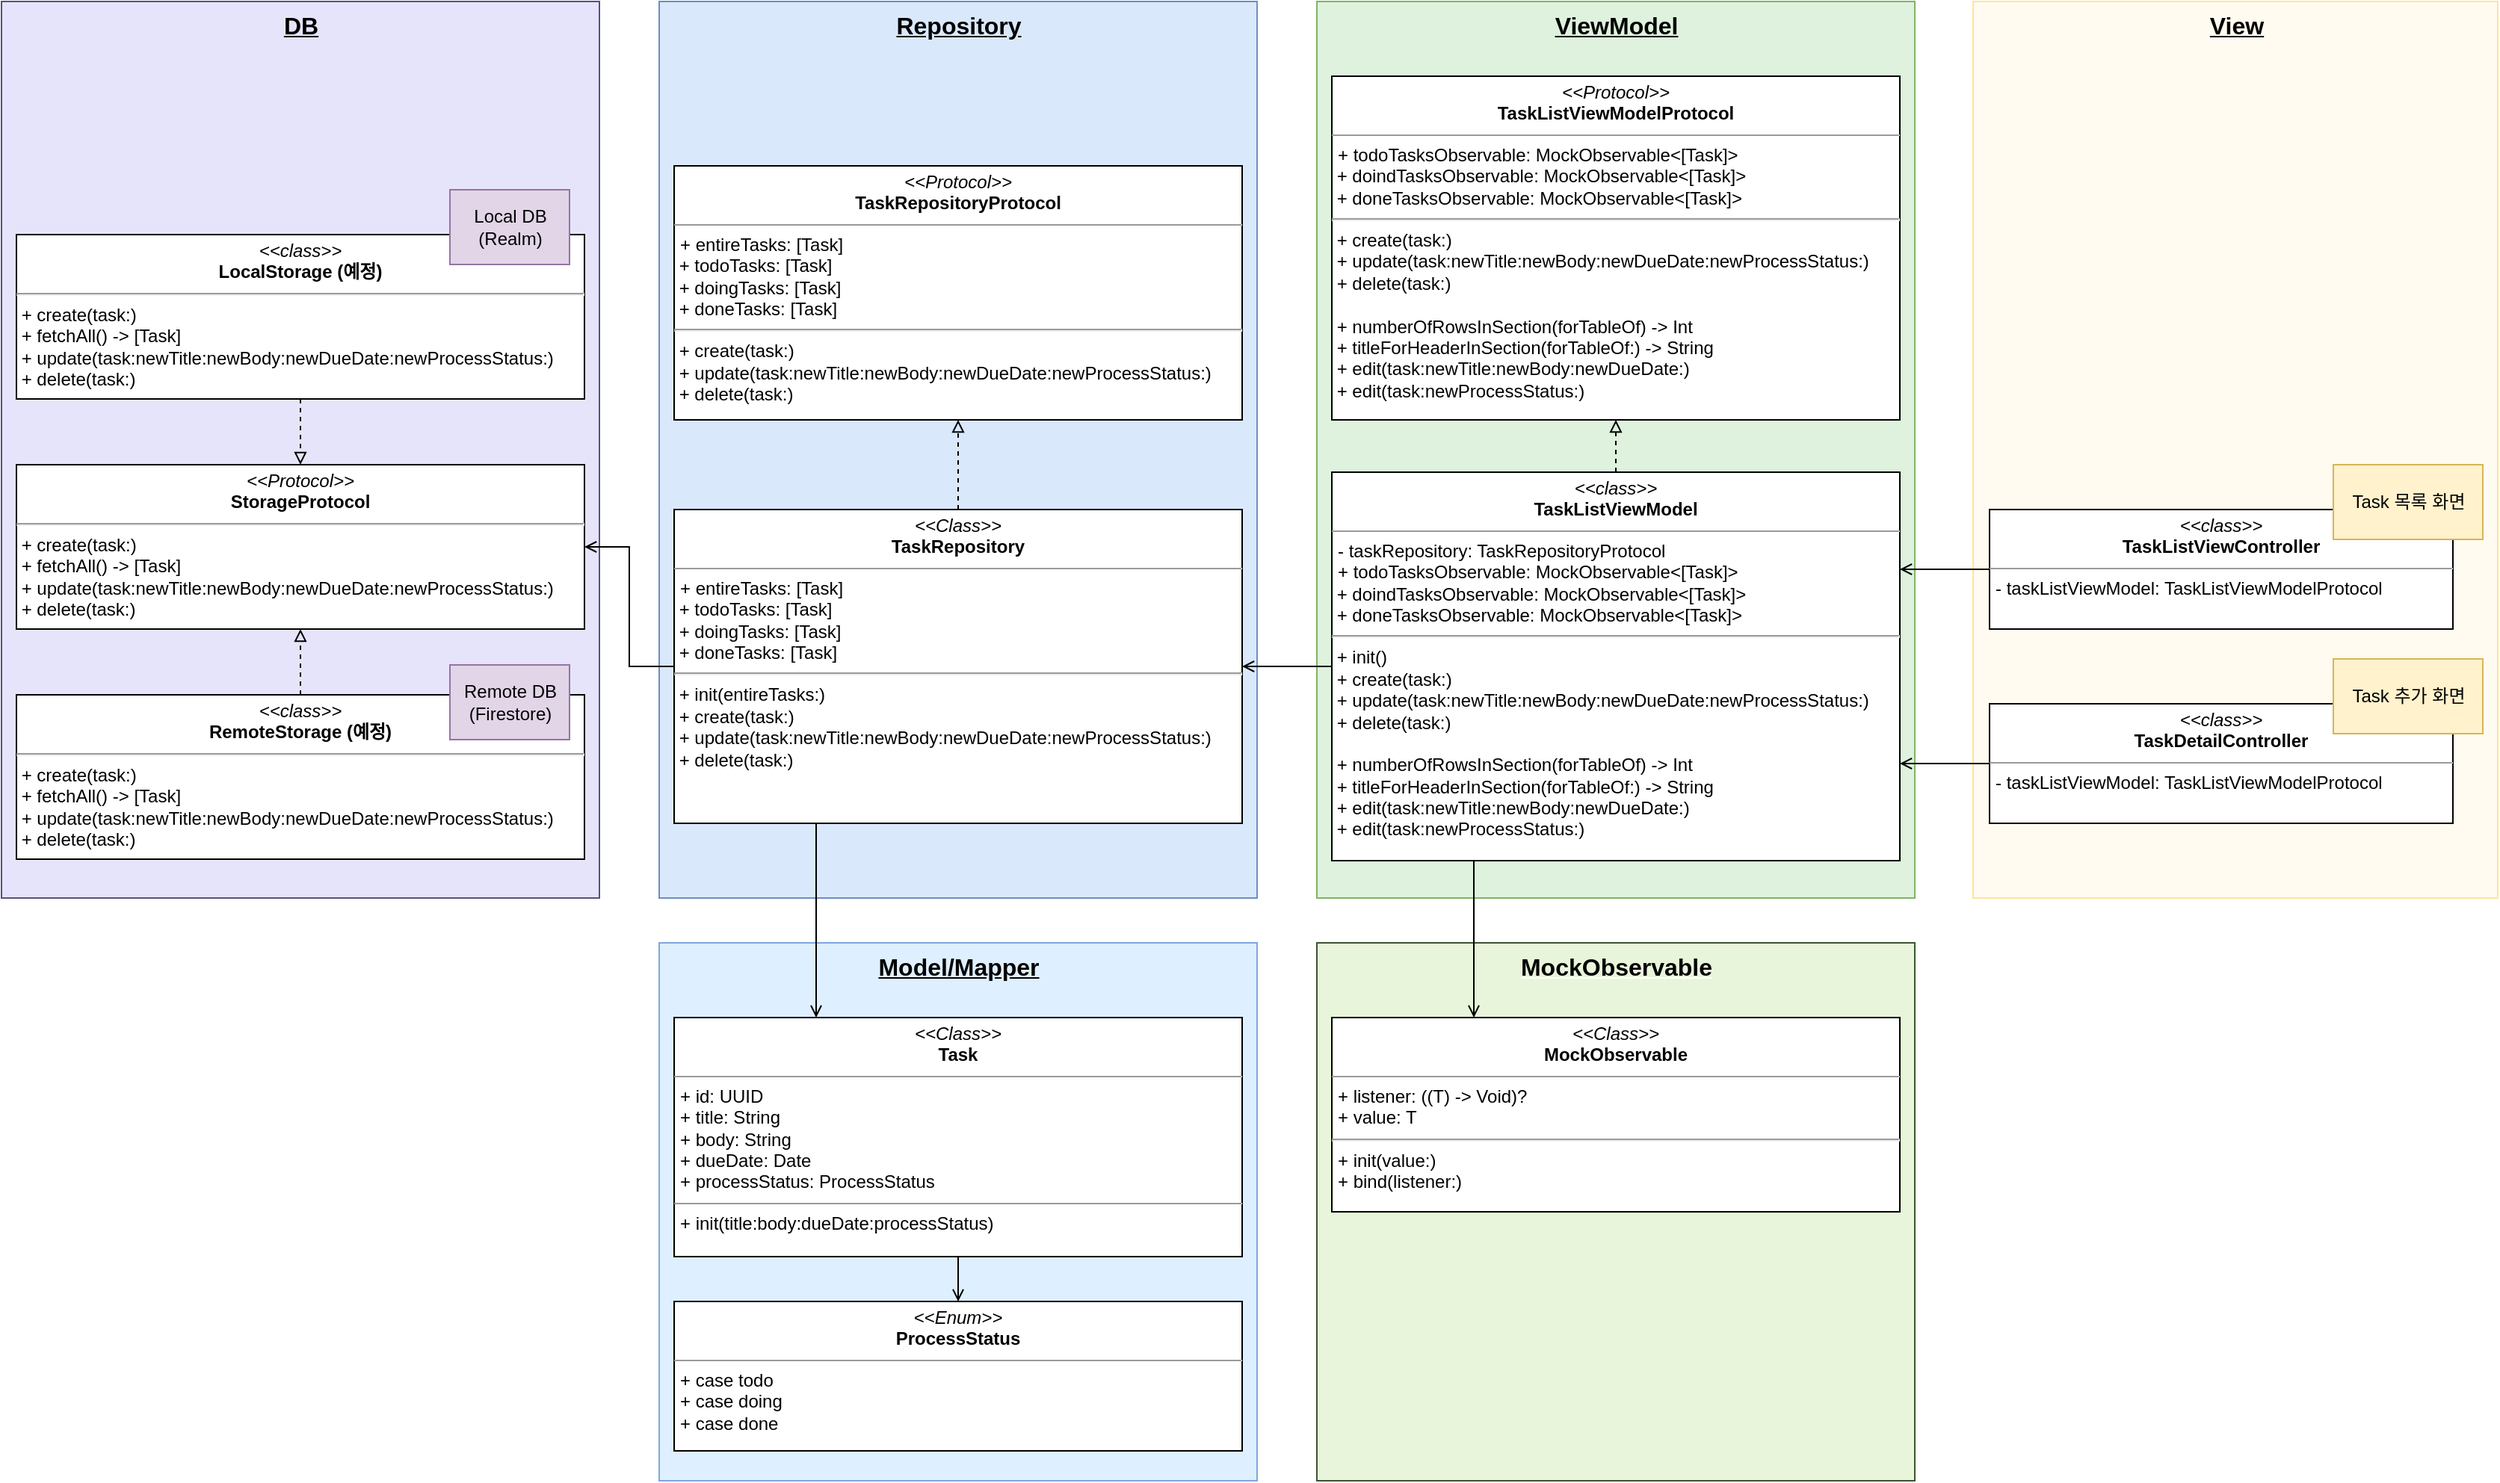 <mxfile version="16.6.7" type="github">
  <diagram name="Page-1" id="c4acf3e9-155e-7222-9cf6-157b1a14988f">
    <mxGraphModel dx="2874" dy="1398" grid="1" gridSize="10" guides="1" tooltips="1" connect="1" arrows="1" fold="1" page="1" pageScale="1" pageWidth="850" pageHeight="1100" background="none" math="0" shadow="0">
      <root>
        <mxCell id="0" />
        <mxCell id="1" parent="0" />
        <mxCell id="PyNwUk2rie4rai_L8FyX-1" value="Model/Mapper" style="html=1;fillColor=#DEF0FF;strokeColor=#7EA6E0;verticalAlign=top;fontStyle=5;fontSize=16;" vertex="1" parent="1">
          <mxGeometry x="80" y="670" width="400" height="360" as="geometry" />
        </mxCell>
        <mxCell id="PyNwUk2rie4rai_L8FyX-2" value="View" style="html=1;fillColor=#FFFBF0;strokeColor=#FFE599;verticalAlign=top;fontStyle=5;fontSize=16;" vertex="1" parent="1">
          <mxGeometry x="959" y="40" width="351" height="600" as="geometry" />
        </mxCell>
        <mxCell id="PyNwUk2rie4rai_L8FyX-3" value="ViewModel" style="html=1;fillColor=#DEF2DD;strokeColor=#82b366;verticalAlign=top;fontStyle=5;fontSize=16;" vertex="1" parent="1">
          <mxGeometry x="520" y="40" width="400" height="600" as="geometry" />
        </mxCell>
        <mxCell id="PyNwUk2rie4rai_L8FyX-4" value="Repository" style="html=1;fillColor=#dae8fc;strokeColor=#6c8ebf;verticalAlign=top;fontStyle=5;fontSize=16;" vertex="1" parent="1">
          <mxGeometry x="80" y="40" width="400" height="600" as="geometry" />
        </mxCell>
        <mxCell id="PyNwUk2rie4rai_L8FyX-58" value="" style="edgeStyle=orthogonalEdgeStyle;rounded=0;orthogonalLoop=1;jettySize=auto;html=1;endArrow=open;endFill=0;" edge="1" parent="1" source="PyNwUk2rie4rai_L8FyX-9" target="PyNwUk2rie4rai_L8FyX-10">
          <mxGeometry relative="1" as="geometry" />
        </mxCell>
        <mxCell id="PyNwUk2rie4rai_L8FyX-9" value="&lt;p style=&quot;margin: 0px ; margin-top: 4px ; text-align: center&quot;&gt;&lt;i&gt;&amp;lt;&amp;lt;Class&amp;gt;&amp;gt;&lt;/i&gt;&lt;br&gt;&lt;b&gt;Task&lt;/b&gt;&lt;/p&gt;&lt;hr size=&quot;1&quot;&gt;&lt;p style=&quot;margin: 0px ; margin-left: 4px&quot;&gt;+ id: UUID&lt;br&gt;+ title: String&lt;/p&gt;&lt;p style=&quot;margin: 0px ; margin-left: 4px&quot;&gt;+ body: String&lt;/p&gt;&lt;p style=&quot;margin: 0px ; margin-left: 4px&quot;&gt;+ dueDate: Date&lt;/p&gt;&lt;p style=&quot;margin: 0px ; margin-left: 4px&quot;&gt;+ processStatus: ProcessStatus&lt;/p&gt;&lt;hr size=&quot;1&quot;&gt;&lt;p style=&quot;margin: 0px ; margin-left: 4px&quot;&gt;+ init(title:body:dueDate:processStatus)&lt;br&gt;&lt;/p&gt;" style="verticalAlign=top;align=left;overflow=fill;fontSize=12;fontFamily=Helvetica;html=1;rounded=0;shadow=0;comic=0;labelBackgroundColor=none;strokeWidth=1" vertex="1" parent="1">
          <mxGeometry x="90" y="720" width="380" height="160" as="geometry" />
        </mxCell>
        <mxCell id="PyNwUk2rie4rai_L8FyX-10" value="&lt;p style=&quot;margin: 0px ; margin-top: 4px ; text-align: center&quot;&gt;&lt;i&gt;&amp;lt;&amp;lt;Enum&amp;gt;&amp;gt;&lt;/i&gt;&lt;br&gt;&lt;b&gt;ProcessStatus&lt;/b&gt;&lt;/p&gt;&lt;hr size=&quot;1&quot;&gt;&lt;p style=&quot;margin: 0px ; margin-left: 4px&quot;&gt;+ case todo&lt;/p&gt;&lt;p style=&quot;margin: 0px ; margin-left: 4px&quot;&gt;+ case doing&lt;/p&gt;&lt;p style=&quot;margin: 0px ; margin-left: 4px&quot;&gt;+ case done&lt;/p&gt;&lt;p style=&quot;margin: 0px ; margin-left: 4px&quot;&gt;&lt;/p&gt;&lt;p style=&quot;margin: 0px ; margin-left: 4px&quot;&gt;&lt;br&gt;&lt;/p&gt;" style="verticalAlign=top;align=left;overflow=fill;fontSize=12;fontFamily=Helvetica;html=1;rounded=0;shadow=0;comic=0;labelBackgroundColor=none;strokeWidth=1" vertex="1" parent="1">
          <mxGeometry x="90" y="910" width="380" height="100" as="geometry" />
        </mxCell>
        <mxCell id="PyNwUk2rie4rai_L8FyX-27" value="&lt;p style=&quot;margin: 0px ; margin-top: 4px ; text-align: center&quot;&gt;&lt;i&gt;&amp;lt;&amp;lt;Protocol&amp;gt;&amp;gt;&lt;/i&gt;&lt;br&gt;&lt;b&gt;TaskRepositoryProtocol&lt;/b&gt;&lt;br&gt;&lt;/p&gt;&lt;hr size=&quot;1&quot;&gt;&lt;p style=&quot;margin: 0px ; margin-left: 4px&quot;&gt;+ entireTasks: [Task]&lt;/p&gt;&lt;p style=&quot;margin: 0px ; margin-left: 4px&quot;&gt;&lt;/p&gt;&amp;nbsp;+ todoTasks: [Task]&lt;br&gt;&amp;nbsp;+ doingTasks: [Task]&lt;br&gt;&amp;nbsp;+ doneTasks: [Task]&lt;br&gt;&lt;hr&gt;&amp;nbsp;+&amp;nbsp;create(task:)&lt;br&gt;&amp;nbsp;+&amp;nbsp;update(task:newTitle:newBody:newDueDate:newProcessStatus:)&lt;br&gt;&amp;nbsp;+ delete(task:)" style="verticalAlign=top;align=left;overflow=fill;fontSize=12;fontFamily=Helvetica;html=1;rounded=0;shadow=0;comic=0;labelBackgroundColor=none;strokeWidth=1" vertex="1" parent="1">
          <mxGeometry x="90" y="150" width="380" height="170" as="geometry" />
        </mxCell>
        <mxCell id="PyNwUk2rie4rai_L8FyX-29" style="edgeStyle=orthogonalEdgeStyle;rounded=0;orthogonalLoop=1;jettySize=auto;html=1;exitX=0.5;exitY=0;exitDx=0;exitDy=0;entryX=0.5;entryY=1;entryDx=0;entryDy=0;endArrow=block;endFill=0;dashed=1;" edge="1" parent="1" source="PyNwUk2rie4rai_L8FyX-28" target="PyNwUk2rie4rai_L8FyX-27">
          <mxGeometry relative="1" as="geometry" />
        </mxCell>
        <mxCell id="PyNwUk2rie4rai_L8FyX-62" style="edgeStyle=orthogonalEdgeStyle;rounded=0;orthogonalLoop=1;jettySize=auto;html=1;exitX=0.25;exitY=1;exitDx=0;exitDy=0;entryX=0.25;entryY=0;entryDx=0;entryDy=0;fontSize=16;endArrow=open;endFill=0;" edge="1" parent="1" source="PyNwUk2rie4rai_L8FyX-28" target="PyNwUk2rie4rai_L8FyX-9">
          <mxGeometry relative="1" as="geometry" />
        </mxCell>
        <mxCell id="PyNwUk2rie4rai_L8FyX-28" value="&lt;p style=&quot;margin: 0px ; margin-top: 4px ; text-align: center&quot;&gt;&lt;i&gt;&amp;lt;&amp;lt;Class&amp;gt;&amp;gt;&lt;/i&gt;&lt;br&gt;&lt;b&gt;TaskRepository&lt;/b&gt;&lt;br&gt;&lt;/p&gt;&lt;hr size=&quot;1&quot;&gt;&lt;p style=&quot;margin: 0px ; margin-left: 4px&quot;&gt;+ entireTasks: [Task]&lt;/p&gt;&lt;p style=&quot;margin: 0px ; margin-left: 4px&quot;&gt;&lt;/p&gt;&amp;nbsp;+ todoTasks: [Task]&lt;br&gt;&amp;nbsp;+ doingTasks: [Task]&lt;br&gt;&amp;nbsp;+ doneTasks: [Task]&lt;br&gt;&lt;hr&gt;&amp;nbsp;+&amp;nbsp;init(entireTasks:)&lt;br&gt;&amp;nbsp;+&amp;nbsp;create(task:)&lt;br&gt;&amp;nbsp;+&amp;nbsp;update(task:newTitle:newBody:newDueDate:newProcessStatus:)&lt;br&gt;&amp;nbsp;+ delete(task:)" style="verticalAlign=top;align=left;overflow=fill;fontSize=12;fontFamily=Helvetica;html=1;rounded=0;shadow=0;comic=0;labelBackgroundColor=none;strokeWidth=1" vertex="1" parent="1">
          <mxGeometry x="90" y="380" width="380" height="210" as="geometry" />
        </mxCell>
        <mxCell id="PyNwUk2rie4rai_L8FyX-32" value="&lt;p style=&quot;margin: 0px ; margin-top: 4px ; text-align: center&quot;&gt;&lt;i&gt;&amp;lt;&amp;lt;Protocol&amp;gt;&amp;gt;&lt;/i&gt;&lt;br&gt;&lt;/p&gt;&lt;div style=&quot;text-align: center&quot;&gt;&lt;span&gt;&lt;b&gt;TaskListViewModelProtocol&lt;/b&gt;&lt;/span&gt;&lt;/div&gt;&lt;hr size=&quot;1&quot;&gt;&lt;p style=&quot;margin: 0px ; margin-left: 4px&quot;&gt;+ todoTasksObservable: MockObservable&amp;lt;[Task]&amp;gt;&lt;/p&gt;&lt;p style=&quot;margin: 0px ; margin-left: 4px&quot;&gt;&lt;/p&gt;&amp;nbsp;+ doindTasksObservable: MockObservable&amp;lt;[Task]&amp;gt;&lt;br&gt;&amp;nbsp;+ doneTasksObservable: MockObservable&amp;lt;[Task]&amp;gt;&lt;br&gt;&lt;hr&gt;&amp;nbsp;+&amp;nbsp;create(task:)&lt;br&gt;&amp;nbsp;+&amp;nbsp;update(task:newTitle:newBody:newDueDate:newProcessStatus:)&lt;br&gt;&amp;nbsp;+ delete(task:)&lt;br&gt;&lt;br&gt;&amp;nbsp;+&amp;nbsp;numberOfRowsInSection(forTableOf) -&amp;gt; Int&lt;br&gt;&amp;nbsp;+&amp;nbsp;titleForHeaderInSection(forTableOf:) -&amp;gt; String&lt;br&gt;&amp;nbsp;+&amp;nbsp;edit(task:newTitle:newBody:newDueDate:)&lt;br&gt;&amp;nbsp;+&amp;nbsp;edit(task:newProcessStatus:)" style="verticalAlign=top;align=left;overflow=fill;fontSize=12;fontFamily=Helvetica;html=1;rounded=0;shadow=0;comic=0;labelBackgroundColor=none;strokeWidth=1" vertex="1" parent="1">
          <mxGeometry x="530" y="90" width="380" height="230" as="geometry" />
        </mxCell>
        <mxCell id="PyNwUk2rie4rai_L8FyX-33" style="edgeStyle=orthogonalEdgeStyle;rounded=0;orthogonalLoop=1;jettySize=auto;html=1;exitX=0.5;exitY=0;exitDx=0;exitDy=0;entryX=0.5;entryY=1;entryDx=0;entryDy=0;endArrow=block;endFill=0;dashed=1;" edge="1" parent="1" source="PyNwUk2rie4rai_L8FyX-34" target="PyNwUk2rie4rai_L8FyX-32">
          <mxGeometry relative="1" as="geometry" />
        </mxCell>
        <mxCell id="PyNwUk2rie4rai_L8FyX-50" style="edgeStyle=orthogonalEdgeStyle;rounded=0;orthogonalLoop=1;jettySize=auto;html=1;exitX=0;exitY=0.5;exitDx=0;exitDy=0;entryX=1;entryY=0.5;entryDx=0;entryDy=0;endArrow=open;endFill=0;" edge="1" parent="1" source="PyNwUk2rie4rai_L8FyX-34" target="PyNwUk2rie4rai_L8FyX-28">
          <mxGeometry relative="1" as="geometry" />
        </mxCell>
        <mxCell id="PyNwUk2rie4rai_L8FyX-34" value="&lt;p style=&quot;margin: 4px 0px 0px ; text-align: center&quot;&gt;&lt;i&gt;&amp;lt;&amp;lt;class&amp;gt;&amp;gt;&lt;/i&gt;&lt;br&gt;&lt;/p&gt;&lt;div style=&quot;text-align: center&quot;&gt;&lt;b&gt;TaskListViewModel&lt;/b&gt;&lt;br&gt;&lt;/div&gt;&lt;hr size=&quot;1&quot;&gt;&lt;p style=&quot;margin: 0px 0px 0px 4px&quot;&gt;-&amp;nbsp;taskRepository: TaskRepositoryProtocol&lt;/p&gt;&lt;p style=&quot;margin: 0px 0px 0px 4px&quot;&gt;+ todoTasksObservable: MockObservable&amp;lt;[Task]&amp;gt;&lt;/p&gt;&lt;p style=&quot;margin: 0px 0px 0px 4px&quot;&gt;&lt;/p&gt;&amp;nbsp;+ doindTasksObservable: MockObservable&amp;lt;[Task]&amp;gt;&lt;br&gt;&amp;nbsp;+ doneTasksObservable: MockObservable&amp;lt;[Task]&amp;gt;&lt;br&gt;&lt;hr&gt;&amp;nbsp;+&amp;nbsp;init()&lt;br&gt;&amp;nbsp;+&amp;nbsp;create(task:)&lt;br&gt;&amp;nbsp;+&amp;nbsp;update(task:newTitle:newBody:newDueDate:newProcessStatus:)&lt;br&gt;&amp;nbsp;+ delete(task:)&lt;br&gt;&lt;br&gt;&amp;nbsp;+&amp;nbsp;numberOfRowsInSection(forTableOf) -&amp;gt; Int&lt;br&gt;&amp;nbsp;+&amp;nbsp;titleForHeaderInSection(forTableOf:) -&amp;gt; String&lt;br&gt;&amp;nbsp;+&amp;nbsp;edit(task:newTitle:newBody:newDueDate:)&lt;br&gt;&amp;nbsp;+&amp;nbsp;edit(task:newProcessStatus:)&lt;p style=&quot;margin: 0px ; margin-top: 4px ; text-align: center&quot;&gt;&lt;/p&gt;" style="verticalAlign=top;align=left;overflow=fill;fontSize=12;fontFamily=Helvetica;html=1;rounded=0;shadow=0;comic=0;labelBackgroundColor=none;strokeWidth=1" vertex="1" parent="1">
          <mxGeometry x="530" y="355" width="380" height="260" as="geometry" />
        </mxCell>
        <mxCell id="PyNwUk2rie4rai_L8FyX-38" value="" style="edgeStyle=orthogonalEdgeStyle;rounded=0;orthogonalLoop=1;jettySize=auto;html=1;dashed=1;endArrow=block;endFill=0;" edge="1" parent="1" source="PyNwUk2rie4rai_L8FyX-37" target="PyNwUk2rie4rai_L8FyX-35">
          <mxGeometry relative="1" as="geometry" />
        </mxCell>
        <mxCell id="PyNwUk2rie4rai_L8FyX-46" style="edgeStyle=orthogonalEdgeStyle;rounded=0;orthogonalLoop=1;jettySize=auto;html=1;exitX=0;exitY=0.5;exitDx=0;exitDy=0;entryX=1;entryY=0.25;entryDx=0;entryDy=0;endArrow=open;endFill=0;" edge="1" parent="1" source="PyNwUk2rie4rai_L8FyX-40" target="PyNwUk2rie4rai_L8FyX-34">
          <mxGeometry relative="1" as="geometry" />
        </mxCell>
        <mxCell id="PyNwUk2rie4rai_L8FyX-40" value="&lt;p style=&quot;margin: 4px 0px 0px ; text-align: center&quot;&gt;&lt;i&gt;&amp;lt;&amp;lt;class&amp;gt;&amp;gt;&lt;/i&gt;&lt;br&gt;&lt;/p&gt;&lt;div style=&quot;text-align: center&quot;&gt;&lt;b&gt;TaskListViewController&lt;/b&gt;&lt;br&gt;&lt;/div&gt;&lt;hr size=&quot;1&quot;&gt;&lt;p style=&quot;margin: 0px 0px 0px 4px&quot;&gt;-&amp;nbsp;taskListViewModel: TaskListViewModelProtocol&lt;/p&gt;&lt;br&gt;&lt;p style=&quot;margin: 0px ; margin-top: 4px ; text-align: center&quot;&gt;&lt;/p&gt;" style="verticalAlign=top;align=left;overflow=fill;fontSize=12;fontFamily=Helvetica;html=1;rounded=0;shadow=0;comic=0;labelBackgroundColor=none;strokeWidth=1" vertex="1" parent="1">
          <mxGeometry x="970" y="380" width="310" height="80" as="geometry" />
        </mxCell>
        <mxCell id="PyNwUk2rie4rai_L8FyX-41" value="Task 목록 화면" style="html=1;fillColor=#fff2cc;strokeColor=#d6b656;" vertex="1" parent="1">
          <mxGeometry x="1200" y="350" width="100" height="50" as="geometry" />
        </mxCell>
        <mxCell id="PyNwUk2rie4rai_L8FyX-47" style="edgeStyle=orthogonalEdgeStyle;rounded=0;orthogonalLoop=1;jettySize=auto;html=1;exitX=0;exitY=0.5;exitDx=0;exitDy=0;entryX=1;entryY=0.75;entryDx=0;entryDy=0;endArrow=open;endFill=0;" edge="1" parent="1" source="PyNwUk2rie4rai_L8FyX-44" target="PyNwUk2rie4rai_L8FyX-34">
          <mxGeometry relative="1" as="geometry" />
        </mxCell>
        <mxCell id="PyNwUk2rie4rai_L8FyX-44" value="&lt;p style=&quot;margin: 4px 0px 0px ; text-align: center&quot;&gt;&lt;i&gt;&amp;lt;&amp;lt;class&amp;gt;&amp;gt;&lt;/i&gt;&lt;br&gt;&lt;/p&gt;&lt;div style=&quot;text-align: center&quot;&gt;&lt;b&gt;TaskDetailController&lt;/b&gt;&lt;br&gt;&lt;/div&gt;&lt;hr size=&quot;1&quot;&gt;&lt;p style=&quot;margin: 0px 0px 0px 4px&quot;&gt;-&amp;nbsp;taskListViewModel: TaskListViewModelProtocol&lt;/p&gt;&lt;br&gt;&lt;p style=&quot;margin: 0px ; margin-top: 4px ; text-align: center&quot;&gt;&lt;/p&gt;" style="verticalAlign=top;align=left;overflow=fill;fontSize=12;fontFamily=Helvetica;html=1;rounded=0;shadow=0;comic=0;labelBackgroundColor=none;strokeWidth=1" vertex="1" parent="1">
          <mxGeometry x="970" y="510" width="310" height="80" as="geometry" />
        </mxCell>
        <mxCell id="PyNwUk2rie4rai_L8FyX-54" value="DB" style="html=1;fillColor=#E6E4FA;strokeColor=#56517e;verticalAlign=top;fontStyle=5;fontSize=16;" vertex="1" parent="1">
          <mxGeometry x="-360" y="40" width="400" height="600" as="geometry" />
        </mxCell>
        <mxCell id="PyNwUk2rie4rai_L8FyX-35" value="&lt;p style=&quot;margin: 0px ; margin-top: 4px ; text-align: center&quot;&gt;&lt;i&gt;&amp;lt;&amp;lt;Protocol&amp;gt;&amp;gt;&lt;/i&gt;&lt;br&gt;&lt;b&gt;StorageProtocol&lt;/b&gt;&lt;/p&gt;&lt;hr&gt;&amp;nbsp;+&amp;nbsp;create(task:)&lt;br&gt;&amp;nbsp;+ fetchAll() -&amp;gt; [Task]&lt;br&gt;&amp;nbsp;+&amp;nbsp;update(task:newTitle:newBody:newDueDate:newProcessStatus:)&lt;br&gt;&amp;nbsp;+ delete(task:)" style="verticalAlign=top;align=left;overflow=fill;fontSize=12;fontFamily=Helvetica;html=1;rounded=0;shadow=0;comic=0;labelBackgroundColor=none;strokeWidth=1;" vertex="1" parent="1">
          <mxGeometry x="-350" y="350" width="380" height="110" as="geometry" />
        </mxCell>
        <mxCell id="PyNwUk2rie4rai_L8FyX-60" value="" style="edgeStyle=orthogonalEdgeStyle;rounded=0;orthogonalLoop=1;jettySize=auto;html=1;endArrow=block;endFill=0;dashed=1;" edge="1" parent="1" source="PyNwUk2rie4rai_L8FyX-37" target="PyNwUk2rie4rai_L8FyX-35">
          <mxGeometry relative="1" as="geometry" />
        </mxCell>
        <mxCell id="PyNwUk2rie4rai_L8FyX-37" value="&lt;p style=&quot;margin: 4px 0px 0px ; text-align: center&quot;&gt;&lt;i&gt;&amp;lt;&amp;lt;class&amp;gt;&amp;gt;&lt;/i&gt;&lt;br&gt;&lt;b&gt;LocalStorage (예정)&lt;/b&gt;&lt;/p&gt;&lt;hr&gt;&amp;nbsp;+&amp;nbsp;create(task:)&lt;br&gt;&amp;nbsp;+ fetchAll() -&amp;gt; [Task]&lt;br&gt;&amp;nbsp;+&amp;nbsp;update(task:newTitle:newBody:newDueDate:newProcessStatus:)&lt;br&gt;&amp;nbsp;+ delete(task:)&lt;p style=&quot;margin: 0px ; margin-top: 4px ; text-align: center&quot;&gt;&lt;/p&gt;" style="verticalAlign=top;align=left;overflow=fill;fontSize=12;fontFamily=Helvetica;html=1;rounded=0;shadow=0;comic=0;labelBackgroundColor=none;strokeWidth=1" vertex="1" parent="1">
          <mxGeometry x="-350" y="196" width="380" height="110" as="geometry" />
        </mxCell>
        <mxCell id="PyNwUk2rie4rai_L8FyX-61" value="" style="edgeStyle=orthogonalEdgeStyle;rounded=0;orthogonalLoop=1;jettySize=auto;html=1;dashed=1;endArrow=block;endFill=0;" edge="1" parent="1" source="PyNwUk2rie4rai_L8FyX-39" target="PyNwUk2rie4rai_L8FyX-35">
          <mxGeometry relative="1" as="geometry" />
        </mxCell>
        <mxCell id="PyNwUk2rie4rai_L8FyX-39" value="&lt;p style=&quot;margin: 4px 0px 0px ; text-align: center&quot;&gt;&lt;i&gt;&amp;lt;&amp;lt;class&amp;gt;&amp;gt;&lt;/i&gt;&lt;br&gt;&lt;b&gt;RemoteStorage (예정)&lt;/b&gt;&lt;/p&gt;&lt;hr&gt;&amp;nbsp;+&amp;nbsp;create(task:)&lt;br&gt;&amp;nbsp;+ fetchAll() -&amp;gt; [Task]&lt;br&gt;&amp;nbsp;+&amp;nbsp;update(task:newTitle:newBody:newDueDate:newProcessStatus:)&lt;br&gt;&amp;nbsp;+ delete(task:)&lt;p style=&quot;margin: 0px ; margin-top: 4px ; text-align: center&quot;&gt;&lt;/p&gt;" style="verticalAlign=top;align=left;overflow=fill;fontSize=12;fontFamily=Helvetica;html=1;rounded=0;shadow=0;comic=0;labelBackgroundColor=none;strokeWidth=1" vertex="1" parent="1">
          <mxGeometry x="-350" y="504" width="380" height="110" as="geometry" />
        </mxCell>
        <mxCell id="PyNwUk2rie4rai_L8FyX-56" value="Task 추가 화면" style="html=1;fillColor=#fff2cc;strokeColor=#d6b656;" vertex="1" parent="1">
          <mxGeometry x="1200" y="480" width="100" height="50" as="geometry" />
        </mxCell>
        <mxCell id="PyNwUk2rie4rai_L8FyX-6" value="Local DB&lt;br&gt;(Realm)" style="html=1;fillColor=#e1d5e7;strokeColor=#9673a6;" vertex="1" parent="1">
          <mxGeometry x="-60" y="166" width="80" height="50" as="geometry" />
        </mxCell>
        <mxCell id="PyNwUk2rie4rai_L8FyX-7" value="Remote DB&lt;br&gt;(Firestore)" style="html=1;fillColor=#e1d5e7;strokeColor=#9673a6;" vertex="1" parent="1">
          <mxGeometry x="-60" y="484" width="80" height="50" as="geometry" />
        </mxCell>
        <mxCell id="PyNwUk2rie4rai_L8FyX-63" style="edgeStyle=orthogonalEdgeStyle;rounded=0;orthogonalLoop=1;jettySize=auto;html=1;exitX=0;exitY=0.5;exitDx=0;exitDy=0;entryX=1;entryY=0.5;entryDx=0;entryDy=0;fontSize=16;endArrow=open;endFill=0;" edge="1" parent="1" source="PyNwUk2rie4rai_L8FyX-28" target="PyNwUk2rie4rai_L8FyX-35">
          <mxGeometry relative="1" as="geometry" />
        </mxCell>
        <mxCell id="PyNwUk2rie4rai_L8FyX-64" value="&lt;font color=&quot;#000000&quot;&gt;MockObservable&lt;/font&gt;" style="html=1;fillColor=#E8F5DA;strokeColor=#3A5431;verticalAlign=top;fontStyle=5;fontSize=16;fontColor=#ffffff;" vertex="1" parent="1">
          <mxGeometry x="520" y="670" width="400" height="360" as="geometry" />
        </mxCell>
        <mxCell id="PyNwUk2rie4rai_L8FyX-65" value="&lt;p style=&quot;margin: 0px ; margin-top: 4px ; text-align: center&quot;&gt;&lt;i&gt;&amp;lt;&amp;lt;Class&amp;gt;&amp;gt;&lt;/i&gt;&lt;br&gt;&lt;b&gt;MockObservable&lt;/b&gt;&lt;br&gt;&lt;/p&gt;&lt;hr size=&quot;1&quot;&gt;&lt;p style=&quot;margin: 0px ; margin-left: 4px&quot;&gt;+ listener: ((T) -&amp;gt; Void)?&lt;br&gt;+ value: T&lt;/p&gt;&lt;hr&gt;&lt;p style=&quot;margin: 0px ; margin-left: 4px&quot;&gt;&lt;/p&gt;&lt;p style=&quot;margin: 0px ; margin-left: 4px&quot;&gt;+ init(value:)&lt;br&gt;&lt;/p&gt;&lt;p style=&quot;margin: 0px ; margin-left: 4px&quot;&gt;+ bind(listener:)&lt;/p&gt;" style="verticalAlign=top;align=left;overflow=fill;fontSize=12;fontFamily=Helvetica;html=1;rounded=0;shadow=0;comic=0;labelBackgroundColor=none;strokeWidth=1" vertex="1" parent="1">
          <mxGeometry x="530" y="720" width="380" height="130" as="geometry" />
        </mxCell>
        <mxCell id="PyNwUk2rie4rai_L8FyX-66" style="edgeStyle=orthogonalEdgeStyle;rounded=0;orthogonalLoop=1;jettySize=auto;html=1;exitX=0.25;exitY=1;exitDx=0;exitDy=0;entryX=0.25;entryY=0;entryDx=0;entryDy=0;fontSize=16;fontColor=#000000;endArrow=open;endFill=0;" edge="1" parent="1" source="PyNwUk2rie4rai_L8FyX-34" target="PyNwUk2rie4rai_L8FyX-65">
          <mxGeometry relative="1" as="geometry" />
        </mxCell>
      </root>
    </mxGraphModel>
  </diagram>
</mxfile>
